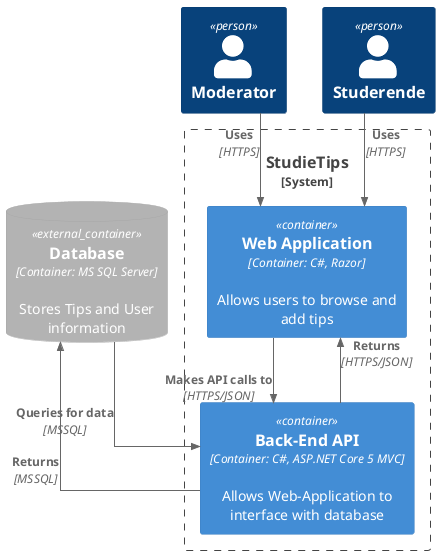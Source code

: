 @startuml Container Diagram
!include <C4/C4_Container>

skinparam linetype ortho

Person(User, "Studerende")
Person(Moderator, "Moderator")

System_Boundary(c1, "StudieTips") {

    Container(web_app, "Web Application", "Container: C#, Razor", "Allows users to browse and add tips")

    Container(API, "Back-End API", "Container: C#, ASP.NET Core 5 MVC", "Allows Web-Application to interface with database")
    
    
}
ContainerDb_Ext(Database, "Database","Container: MS SQL Server","Stores Tips and User information")

Moderator -[hidden]left- web_app

Rel(User, web_app, "Uses", "HTTPS")
Rel(Moderator, web_app, "Uses", "HTTPS")
Rel(API, web_app, "Returns", "HTTPS/JSON")
Rel(web_app, API, "Makes API calls to", "HTTPS/JSON")
Rel(Database, API, "Queries for data", "MSSQL")
Rel_U(API, Database, "Returns", "MSSQL")

@enduml
